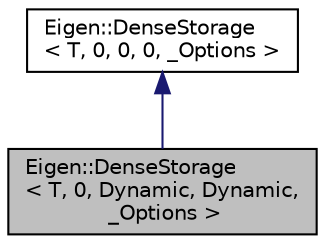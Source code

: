 digraph "Eigen::DenseStorage&lt; T, 0, Dynamic, Dynamic, _Options &gt;"
{
  edge [fontname="Helvetica",fontsize="10",labelfontname="Helvetica",labelfontsize="10"];
  node [fontname="Helvetica",fontsize="10",shape=record];
  Node1 [label="Eigen::DenseStorage\l\< T, 0, Dynamic, Dynamic,\l _Options \>",height=0.2,width=0.4,color="black", fillcolor="grey75", style="filled" fontcolor="black"];
  Node2 -> Node1 [dir="back",color="midnightblue",fontsize="10",style="solid",fontname="Helvetica"];
  Node2 [label="Eigen::DenseStorage\l\< T, 0, 0, 0, _Options \>",height=0.2,width=0.4,color="black", fillcolor="white", style="filled",URL="$classEigen_1_1DenseStorage.html"];
}
